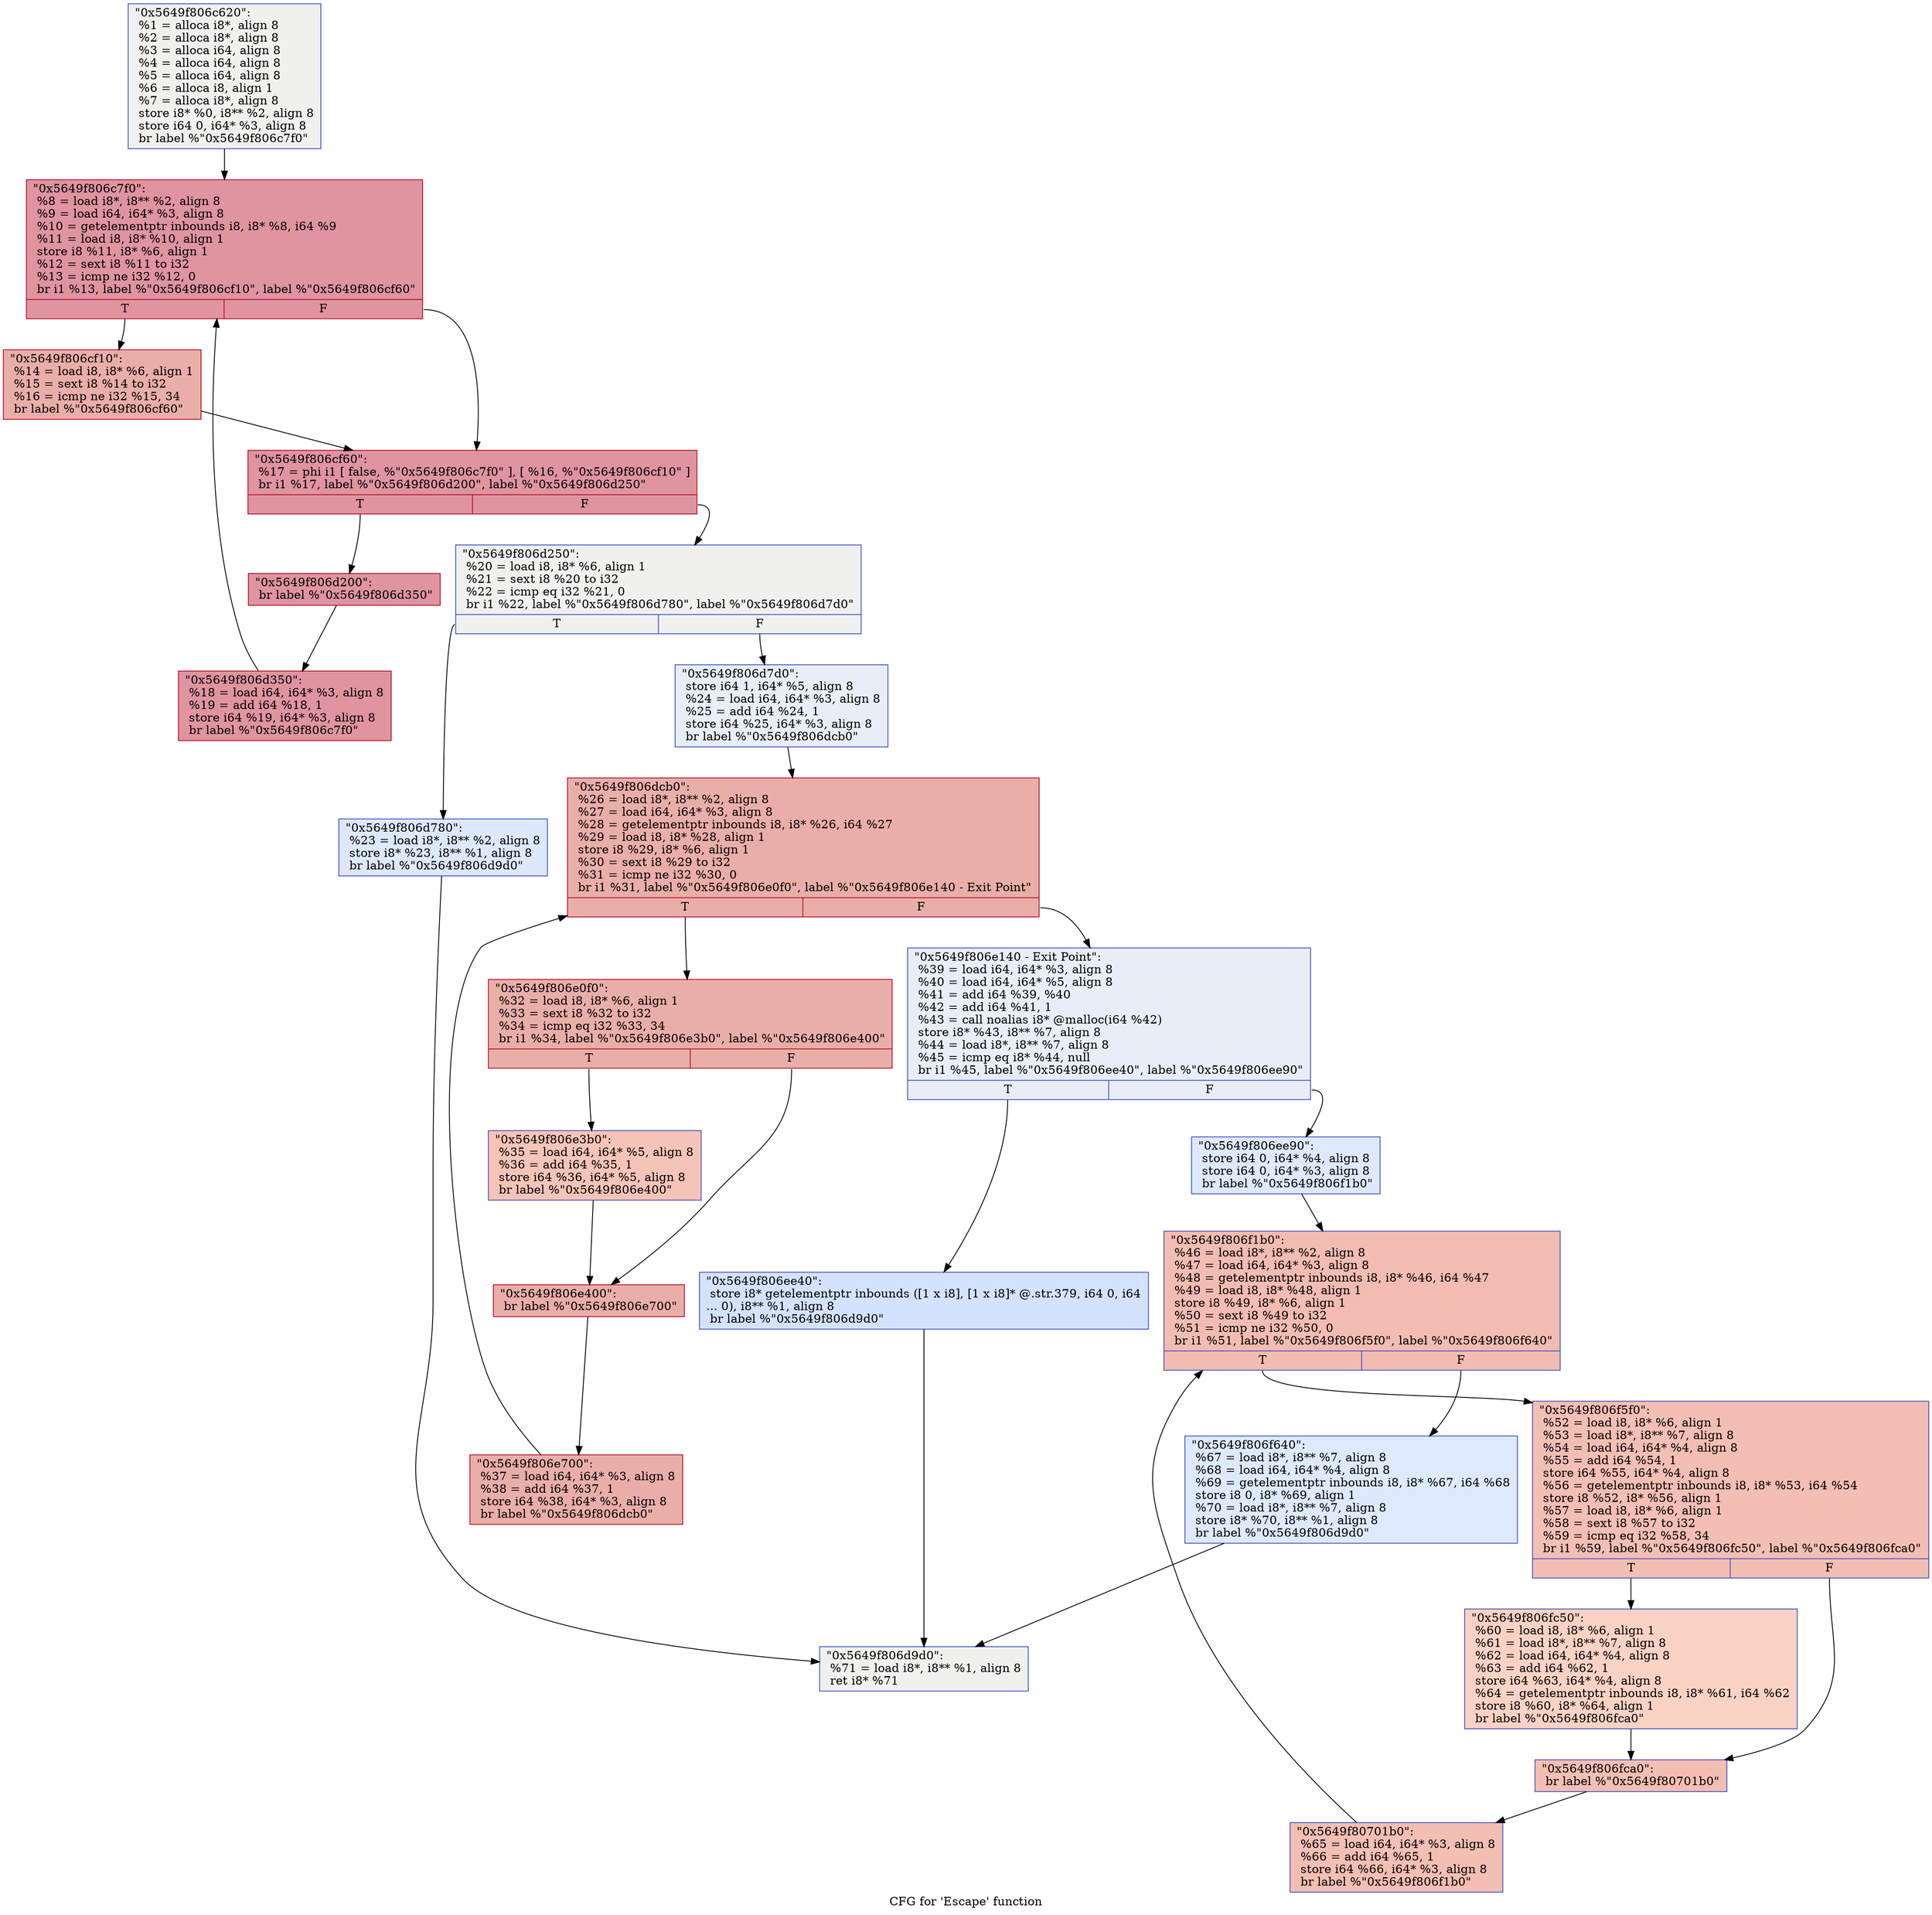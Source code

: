 digraph "CFG for 'Escape' function" {
	label="CFG for 'Escape' function";

	Node0x5649f806c620 [shape=record,color="#3d50c3ff", style=filled, fillcolor="#dedcdb70",label="{\"0x5649f806c620\":\l  %1 = alloca i8*, align 8\l  %2 = alloca i8*, align 8\l  %3 = alloca i64, align 8\l  %4 = alloca i64, align 8\l  %5 = alloca i64, align 8\l  %6 = alloca i8, align 1\l  %7 = alloca i8*, align 8\l  store i8* %0, i8** %2, align 8\l  store i64 0, i64* %3, align 8\l  br label %\"0x5649f806c7f0\"\l}"];
	Node0x5649f806c620 -> Node0x5649f806c7f0;
	Node0x5649f806c7f0 [shape=record,color="#b70d28ff", style=filled, fillcolor="#b70d2870",label="{\"0x5649f806c7f0\":                                 \l  %8 = load i8*, i8** %2, align 8\l  %9 = load i64, i64* %3, align 8\l  %10 = getelementptr inbounds i8, i8* %8, i64 %9\l  %11 = load i8, i8* %10, align 1\l  store i8 %11, i8* %6, align 1\l  %12 = sext i8 %11 to i32\l  %13 = icmp ne i32 %12, 0\l  br i1 %13, label %\"0x5649f806cf10\", label %\"0x5649f806cf60\"\l|{<s0>T|<s1>F}}"];
	Node0x5649f806c7f0:s0 -> Node0x5649f806cf10;
	Node0x5649f806c7f0:s1 -> Node0x5649f806cf60;
	Node0x5649f806cf10 [shape=record,color="#b70d28ff", style=filled, fillcolor="#d0473d70",label="{\"0x5649f806cf10\":                                 \l  %14 = load i8, i8* %6, align 1\l  %15 = sext i8 %14 to i32\l  %16 = icmp ne i32 %15, 34\l  br label %\"0x5649f806cf60\"\l}"];
	Node0x5649f806cf10 -> Node0x5649f806cf60;
	Node0x5649f806cf60 [shape=record,color="#b70d28ff", style=filled, fillcolor="#b70d2870",label="{\"0x5649f806cf60\":                                 \l  %17 = phi i1 [ false, %\"0x5649f806c7f0\" ], [ %16, %\"0x5649f806cf10\" ]\l  br i1 %17, label %\"0x5649f806d200\", label %\"0x5649f806d250\"\l|{<s0>T|<s1>F}}"];
	Node0x5649f806cf60:s0 -> Node0x5649f806d200;
	Node0x5649f806cf60:s1 -> Node0x5649f806d250;
	Node0x5649f806d200 [shape=record,color="#b70d28ff", style=filled, fillcolor="#b70d2870",label="{\"0x5649f806d200\":                                 \l  br label %\"0x5649f806d350\"\l}"];
	Node0x5649f806d200 -> Node0x5649f806d350;
	Node0x5649f806d350 [shape=record,color="#b70d28ff", style=filled, fillcolor="#b70d2870",label="{\"0x5649f806d350\":                                 \l  %18 = load i64, i64* %3, align 8\l  %19 = add i64 %18, 1\l  store i64 %19, i64* %3, align 8\l  br label %\"0x5649f806c7f0\"\l}"];
	Node0x5649f806d350 -> Node0x5649f806c7f0;
	Node0x5649f806d250 [shape=record,color="#3d50c3ff", style=filled, fillcolor="#dedcdb70",label="{\"0x5649f806d250\":                                 \l  %20 = load i8, i8* %6, align 1\l  %21 = sext i8 %20 to i32\l  %22 = icmp eq i32 %21, 0\l  br i1 %22, label %\"0x5649f806d780\", label %\"0x5649f806d7d0\"\l|{<s0>T|<s1>F}}"];
	Node0x5649f806d250:s0 -> Node0x5649f806d780;
	Node0x5649f806d250:s1 -> Node0x5649f806d7d0;
	Node0x5649f806d780 [shape=record,color="#3d50c3ff", style=filled, fillcolor="#b2ccfb70",label="{\"0x5649f806d780\":                                 \l  %23 = load i8*, i8** %2, align 8\l  store i8* %23, i8** %1, align 8\l  br label %\"0x5649f806d9d0\"\l}"];
	Node0x5649f806d780 -> Node0x5649f806d9d0;
	Node0x5649f806d7d0 [shape=record,color="#3d50c3ff", style=filled, fillcolor="#cbd8ee70",label="{\"0x5649f806d7d0\":                                 \l  store i64 1, i64* %5, align 8\l  %24 = load i64, i64* %3, align 8\l  %25 = add i64 %24, 1\l  store i64 %25, i64* %3, align 8\l  br label %\"0x5649f806dcb0\"\l}"];
	Node0x5649f806d7d0 -> Node0x5649f806dcb0;
	Node0x5649f806dcb0 [shape=record,color="#b70d28ff", style=filled, fillcolor="#d0473d70",label="{\"0x5649f806dcb0\":                                 \l  %26 = load i8*, i8** %2, align 8\l  %27 = load i64, i64* %3, align 8\l  %28 = getelementptr inbounds i8, i8* %26, i64 %27\l  %29 = load i8, i8* %28, align 1\l  store i8 %29, i8* %6, align 1\l  %30 = sext i8 %29 to i32\l  %31 = icmp ne i32 %30, 0\l  br i1 %31, label %\"0x5649f806e0f0\", label %\"0x5649f806e140 - Exit Point\"\l|{<s0>T|<s1>F}}"];
	Node0x5649f806dcb0:s0 -> Node0x5649f806e0f0;
	Node0x5649f806dcb0:s1 -> Node0x5649f806e140;
	Node0x5649f806e0f0 [shape=record,color="#b70d28ff", style=filled, fillcolor="#d0473d70",label="{\"0x5649f806e0f0\":                                 \l  %32 = load i8, i8* %6, align 1\l  %33 = sext i8 %32 to i32\l  %34 = icmp eq i32 %33, 34\l  br i1 %34, label %\"0x5649f806e3b0\", label %\"0x5649f806e400\"\l|{<s0>T|<s1>F}}"];
	Node0x5649f806e0f0:s0 -> Node0x5649f806e3b0;
	Node0x5649f806e0f0:s1 -> Node0x5649f806e400;
	Node0x5649f806e3b0 [shape=record,color="#3d50c3ff", style=filled, fillcolor="#e97a5f70",label="{\"0x5649f806e3b0\":                                 \l  %35 = load i64, i64* %5, align 8\l  %36 = add i64 %35, 1\l  store i64 %36, i64* %5, align 8\l  br label %\"0x5649f806e400\"\l}"];
	Node0x5649f806e3b0 -> Node0x5649f806e400;
	Node0x5649f806e400 [shape=record,color="#b70d28ff", style=filled, fillcolor="#d0473d70",label="{\"0x5649f806e400\":                                 \l  br label %\"0x5649f806e700\"\l}"];
	Node0x5649f806e400 -> Node0x5649f806e700;
	Node0x5649f806e700 [shape=record,color="#b70d28ff", style=filled, fillcolor="#d0473d70",label="{\"0x5649f806e700\":                                 \l  %37 = load i64, i64* %3, align 8\l  %38 = add i64 %37, 1\l  store i64 %38, i64* %3, align 8\l  br label %\"0x5649f806dcb0\"\l}"];
	Node0x5649f806e700 -> Node0x5649f806dcb0;
	Node0x5649f806e140 [shape=record,color="#3d50c3ff", style=filled, fillcolor="#cbd8ee70",label="{\"0x5649f806e140 - Exit Point\":                    \l  %39 = load i64, i64* %3, align 8\l  %40 = load i64, i64* %5, align 8\l  %41 = add i64 %39, %40\l  %42 = add i64 %41, 1\l  %43 = call noalias i8* @malloc(i64 %42)\l  store i8* %43, i8** %7, align 8\l  %44 = load i8*, i8** %7, align 8\l  %45 = icmp eq i8* %44, null\l  br i1 %45, label %\"0x5649f806ee40\", label %\"0x5649f806ee90\"\l|{<s0>T|<s1>F}}"];
	Node0x5649f806e140:s0 -> Node0x5649f806ee40;
	Node0x5649f806e140:s1 -> Node0x5649f806ee90;
	Node0x5649f806ee40 [shape=record,color="#3d50c3ff", style=filled, fillcolor="#9ebeff70",label="{\"0x5649f806ee40\":                                 \l  store i8* getelementptr inbounds ([1 x i8], [1 x i8]* @.str.379, i64 0, i64\l... 0), i8** %1, align 8\l  br label %\"0x5649f806d9d0\"\l}"];
	Node0x5649f806ee40 -> Node0x5649f806d9d0;
	Node0x5649f806ee90 [shape=record,color="#3d50c3ff", style=filled, fillcolor="#b5cdfa70",label="{\"0x5649f806ee90\":                                 \l  store i64 0, i64* %4, align 8\l  store i64 0, i64* %3, align 8\l  br label %\"0x5649f806f1b0\"\l}"];
	Node0x5649f806ee90 -> Node0x5649f806f1b0;
	Node0x5649f806f1b0 [shape=record,color="#3d50c3ff", style=filled, fillcolor="#e1675170",label="{\"0x5649f806f1b0\":                                 \l  %46 = load i8*, i8** %2, align 8\l  %47 = load i64, i64* %3, align 8\l  %48 = getelementptr inbounds i8, i8* %46, i64 %47\l  %49 = load i8, i8* %48, align 1\l  store i8 %49, i8* %6, align 1\l  %50 = sext i8 %49 to i32\l  %51 = icmp ne i32 %50, 0\l  br i1 %51, label %\"0x5649f806f5f0\", label %\"0x5649f806f640\"\l|{<s0>T|<s1>F}}"];
	Node0x5649f806f1b0:s0 -> Node0x5649f806f5f0;
	Node0x5649f806f1b0:s1 -> Node0x5649f806f640;
	Node0x5649f806f5f0 [shape=record,color="#3d50c3ff", style=filled, fillcolor="#e36c5570",label="{\"0x5649f806f5f0\":                                 \l  %52 = load i8, i8* %6, align 1\l  %53 = load i8*, i8** %7, align 8\l  %54 = load i64, i64* %4, align 8\l  %55 = add i64 %54, 1\l  store i64 %55, i64* %4, align 8\l  %56 = getelementptr inbounds i8, i8* %53, i64 %54\l  store i8 %52, i8* %56, align 1\l  %57 = load i8, i8* %6, align 1\l  %58 = sext i8 %57 to i32\l  %59 = icmp eq i32 %58, 34\l  br i1 %59, label %\"0x5649f806fc50\", label %\"0x5649f806fca0\"\l|{<s0>T|<s1>F}}"];
	Node0x5649f806f5f0:s0 -> Node0x5649f806fc50;
	Node0x5649f806f5f0:s1 -> Node0x5649f806fca0;
	Node0x5649f806fc50 [shape=record,color="#3d50c3ff", style=filled, fillcolor="#f4987a70",label="{\"0x5649f806fc50\":                                 \l  %60 = load i8, i8* %6, align 1\l  %61 = load i8*, i8** %7, align 8\l  %62 = load i64, i64* %4, align 8\l  %63 = add i64 %62, 1\l  store i64 %63, i64* %4, align 8\l  %64 = getelementptr inbounds i8, i8* %61, i64 %62\l  store i8 %60, i8* %64, align 1\l  br label %\"0x5649f806fca0\"\l}"];
	Node0x5649f806fc50 -> Node0x5649f806fca0;
	Node0x5649f806fca0 [shape=record,color="#3d50c3ff", style=filled, fillcolor="#e36c5570",label="{\"0x5649f806fca0\":                                 \l  br label %\"0x5649f80701b0\"\l}"];
	Node0x5649f806fca0 -> Node0x5649f80701b0;
	Node0x5649f80701b0 [shape=record,color="#3d50c3ff", style=filled, fillcolor="#e36c5570",label="{\"0x5649f80701b0\":                                 \l  %65 = load i64, i64* %3, align 8\l  %66 = add i64 %65, 1\l  store i64 %66, i64* %3, align 8\l  br label %\"0x5649f806f1b0\"\l}"];
	Node0x5649f80701b0 -> Node0x5649f806f1b0;
	Node0x5649f806f640 [shape=record,color="#3d50c3ff", style=filled, fillcolor="#b5cdfa70",label="{\"0x5649f806f640\":                                 \l  %67 = load i8*, i8** %7, align 8\l  %68 = load i64, i64* %4, align 8\l  %69 = getelementptr inbounds i8, i8* %67, i64 %68\l  store i8 0, i8* %69, align 1\l  %70 = load i8*, i8** %7, align 8\l  store i8* %70, i8** %1, align 8\l  br label %\"0x5649f806d9d0\"\l}"];
	Node0x5649f806f640 -> Node0x5649f806d9d0;
	Node0x5649f806d9d0 [shape=record,color="#3d50c3ff", style=filled, fillcolor="#dedcdb70",label="{\"0x5649f806d9d0\":                                 \l  %71 = load i8*, i8** %1, align 8\l  ret i8* %71\l}"];
}

